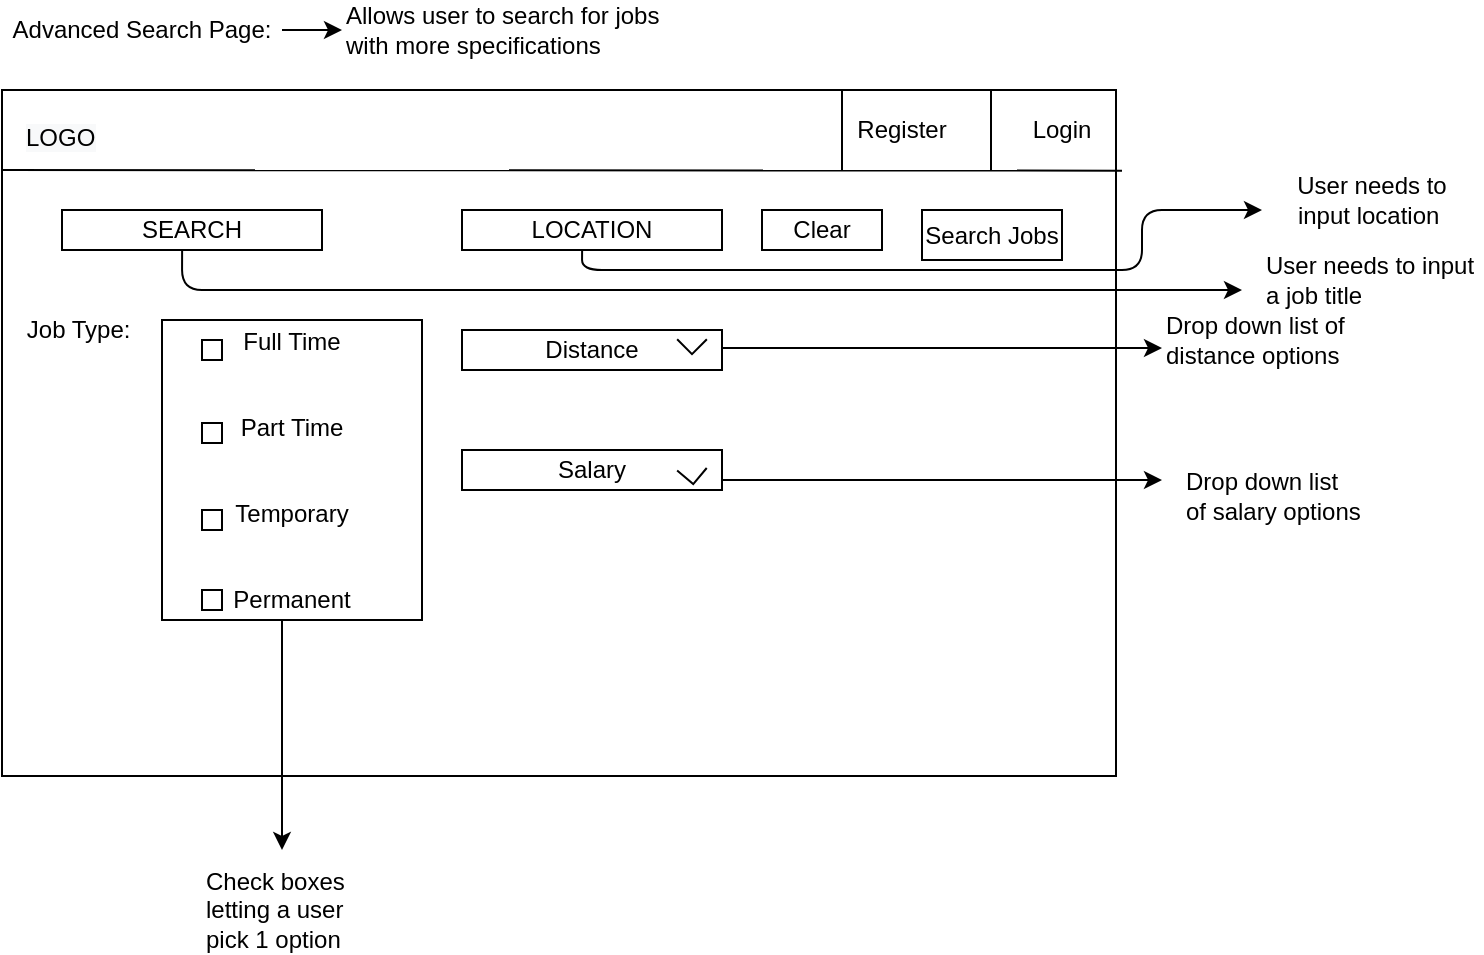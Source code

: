 <mxfile version="13.0.2" type="device"><diagram id="vr5RyJcUL5PKOMrjlyrG" name="Page-1"><mxGraphModel dx="782" dy="420" grid="0" gridSize="10" guides="1" tooltips="1" connect="1" arrows="1" fold="1" page="1" pageScale="1" pageWidth="827" pageHeight="1169" math="0" shadow="0"><root><mxCell id="0"/><mxCell id="1" parent="0"/><mxCell id="D8nRDUIrJ-CfU6Ihb0Op-34" value="" style="edgeStyle=orthogonalEdgeStyle;rounded=0;orthogonalLoop=1;jettySize=auto;html=1;" edge="1" parent="1" source="D8nRDUIrJ-CfU6Ihb0Op-1" target="D8nRDUIrJ-CfU6Ihb0Op-33"><mxGeometry relative="1" as="geometry"/></mxCell><mxCell id="D8nRDUIrJ-CfU6Ihb0Op-1" value="Advanced Search Page:" style="text;html=1;strokeColor=none;fillColor=none;align=center;verticalAlign=middle;whiteSpace=wrap;rounded=0;" vertex="1" parent="1"><mxGeometry x="40" y="40" width="140" height="20" as="geometry"/></mxCell><mxCell id="D8nRDUIrJ-CfU6Ihb0Op-33" value="Allows user to search for jobs with more specifications" style="text;html=1;strokeColor=none;fillColor=none;align=left;verticalAlign=middle;whiteSpace=wrap;rounded=0;" vertex="1" parent="1"><mxGeometry x="210" y="40" width="180" height="20" as="geometry"/></mxCell><mxCell id="D8nRDUIrJ-CfU6Ihb0Op-2" value="" style="rounded=0;whiteSpace=wrap;html=1;" vertex="1" parent="1"><mxGeometry x="40" y="80" width="557" height="343" as="geometry"/></mxCell><mxCell id="D8nRDUIrJ-CfU6Ihb0Op-3" value="" style="endArrow=none;html=1;entryX=1;entryY=0.126;entryDx=0;entryDy=0;entryPerimeter=0;" edge="1" parent="1"><mxGeometry width="50" height="50" relative="1" as="geometry"><mxPoint x="40" y="120" as="sourcePoint"/><mxPoint x="600" y="120.32" as="targetPoint"/></mxGeometry></mxCell><mxCell id="D8nRDUIrJ-CfU6Ihb0Op-4" value="SEARCH" style="rounded=0;whiteSpace=wrap;html=1;" vertex="1" parent="1"><mxGeometry x="70" y="140" width="130" height="20" as="geometry"/></mxCell><mxCell id="D8nRDUIrJ-CfU6Ihb0Op-5" value="LOCATION" style="rounded=0;whiteSpace=wrap;html=1;" vertex="1" parent="1"><mxGeometry x="270" y="140" width="130" height="20" as="geometry"/></mxCell><mxCell id="D8nRDUIrJ-CfU6Ihb0Op-6" value="Distance" style="rounded=0;whiteSpace=wrap;html=1;" vertex="1" parent="1"><mxGeometry x="270" y="200" width="130" height="20" as="geometry"/></mxCell><mxCell id="D8nRDUIrJ-CfU6Ihb0Op-7" value="Salary" style="rounded=0;whiteSpace=wrap;html=1;" vertex="1" parent="1"><mxGeometry x="270" y="260" width="130" height="20" as="geometry"/></mxCell><mxCell id="D8nRDUIrJ-CfU6Ihb0Op-9" value="Job Type:&amp;nbsp;" style="text;html=1;strokeColor=none;fillColor=none;align=center;verticalAlign=middle;whiteSpace=wrap;rounded=0;" vertex="1" parent="1"><mxGeometry x="50" y="190" width="60" height="20" as="geometry"/></mxCell><mxCell id="D8nRDUIrJ-CfU6Ihb0Op-10" value="" style="rounded=0;whiteSpace=wrap;html=1;" vertex="1" parent="1"><mxGeometry x="120" y="195" width="130" height="150" as="geometry"/></mxCell><mxCell id="D8nRDUIrJ-CfU6Ihb0Op-11" value="Full Time&lt;br&gt;&lt;br&gt;&lt;br&gt;Part Time&lt;br&gt;&lt;br&gt;&lt;br&gt;Temporary&lt;br&gt;&lt;br&gt;&lt;br&gt;Permanent" style="text;html=1;strokeColor=none;fillColor=none;align=center;verticalAlign=middle;whiteSpace=wrap;rounded=0;" vertex="1" parent="1"><mxGeometry x="125" y="195" width="120" height="150" as="geometry"/></mxCell><mxCell id="D8nRDUIrJ-CfU6Ihb0Op-12" value="" style="whiteSpace=wrap;html=1;aspect=fixed;" vertex="1" parent="1"><mxGeometry x="140" y="205" width="10" height="10" as="geometry"/></mxCell><mxCell id="D8nRDUIrJ-CfU6Ihb0Op-13" value="" style="whiteSpace=wrap;html=1;aspect=fixed;" vertex="1" parent="1"><mxGeometry x="140" y="290" width="10" height="10" as="geometry"/></mxCell><mxCell id="D8nRDUIrJ-CfU6Ihb0Op-14" value="" style="whiteSpace=wrap;html=1;aspect=fixed;" vertex="1" parent="1"><mxGeometry x="140" y="330" width="10" height="10" as="geometry"/></mxCell><mxCell id="D8nRDUIrJ-CfU6Ihb0Op-15" value="" style="whiteSpace=wrap;html=1;aspect=fixed;" vertex="1" parent="1"><mxGeometry x="140" y="246.5" width="10" height="10" as="geometry"/></mxCell><mxCell id="D8nRDUIrJ-CfU6Ihb0Op-23" value="" style="shape=partialRectangle;whiteSpace=wrap;html=1;top=0;left=0;fillColor=none;rotation=45;fontStyle=1" vertex="1" parent="1"><mxGeometry x="380" y="200" width="10" height="10" as="geometry"/></mxCell><mxCell id="D8nRDUIrJ-CfU6Ihb0Op-25" value="" style="shape=partialRectangle;whiteSpace=wrap;html=1;top=0;left=0;fillColor=none;rotation=40;" vertex="1" parent="1"><mxGeometry x="380" y="265" width="10" height="10" as="geometry"/></mxCell><mxCell id="D8nRDUIrJ-CfU6Ihb0Op-28" value="Clear" style="rounded=0;whiteSpace=wrap;html=1;" vertex="1" parent="1"><mxGeometry x="420" y="140" width="60" height="20" as="geometry"/></mxCell><mxCell id="D8nRDUIrJ-CfU6Ihb0Op-30" value="Search Jobs" style="rounded=0;whiteSpace=wrap;html=1;" vertex="1" parent="1"><mxGeometry x="500" y="140" width="70" height="25" as="geometry"/></mxCell><mxCell id="D8nRDUIrJ-CfU6Ihb0Op-32" value="&lt;!--StartFragment--&gt;&lt;span style=&quot;font-family: Helvetica; font-size: 12px; font-style: normal; font-variant-ligatures: normal; font-variant-caps: normal; font-weight: 400; letter-spacing: normal; orphans: 2; text-align: center; text-indent: 0px; text-transform: none; widows: 2; word-spacing: 0px; -webkit-text-stroke-width: 0px; background-color: rgb(248, 249, 250); text-decoration-style: initial; text-decoration-color: initial; float: none; display: inline !important;&quot;&gt;LOGO&lt;/span&gt;&lt;!--EndFragment--&gt;" style="text;whiteSpace=wrap;html=1;" vertex="1" parent="1"><mxGeometry x="50" y="90" width="40" height="20" as="geometry"/></mxCell><mxCell id="D8nRDUIrJ-CfU6Ihb0Op-35" value="Register" style="text;html=1;strokeColor=none;fillColor=none;align=center;verticalAlign=middle;whiteSpace=wrap;rounded=0;" vertex="1" parent="1"><mxGeometry x="470" y="90" width="40" height="20" as="geometry"/></mxCell><mxCell id="D8nRDUIrJ-CfU6Ihb0Op-36" value="Login" style="text;html=1;strokeColor=none;fillColor=none;align=center;verticalAlign=middle;whiteSpace=wrap;rounded=0;" vertex="1" parent="1"><mxGeometry x="550" y="90" width="40" height="20" as="geometry"/></mxCell><mxCell id="D8nRDUIrJ-CfU6Ihb0Op-37" value="" style="endArrow=none;html=1;" edge="1" parent="1"><mxGeometry width="50" height="50" relative="1" as="geometry"><mxPoint x="534.5" y="120" as="sourcePoint"/><mxPoint x="534.5" y="80" as="targetPoint"/></mxGeometry></mxCell><mxCell id="D8nRDUIrJ-CfU6Ihb0Op-38" value="" style="endArrow=none;html=1;" edge="1" parent="1"><mxGeometry width="50" height="50" relative="1" as="geometry"><mxPoint x="460" y="120" as="sourcePoint"/><mxPoint x="460" y="80" as="targetPoint"/></mxGeometry></mxCell><mxCell id="D8nRDUIrJ-CfU6Ihb0Op-40" value="" style="endArrow=classic;html=1;exitX=1;exitY=0.75;exitDx=0;exitDy=0;" edge="1" parent="1" source="D8nRDUIrJ-CfU6Ihb0Op-7"><mxGeometry width="50" height="50" relative="1" as="geometry"><mxPoint x="420" y="300" as="sourcePoint"/><mxPoint x="620" y="275" as="targetPoint"/></mxGeometry></mxCell><mxCell id="D8nRDUIrJ-CfU6Ihb0Op-41" value="Drop down list of salary options" style="text;html=1;strokeColor=none;fillColor=none;align=left;verticalAlign=middle;whiteSpace=wrap;rounded=0;" vertex="1" parent="1"><mxGeometry x="630" y="265" width="90" height="35" as="geometry"/></mxCell><mxCell id="D8nRDUIrJ-CfU6Ihb0Op-42" value="" style="endArrow=classic;html=1;exitX=1;exitY=0.75;exitDx=0;exitDy=0;" edge="1" parent="1"><mxGeometry width="50" height="50" relative="1" as="geometry"><mxPoint x="400" y="209" as="sourcePoint"/><mxPoint x="620" y="209" as="targetPoint"/></mxGeometry></mxCell><mxCell id="D8nRDUIrJ-CfU6Ihb0Op-43" value="Drop down list of distance options" style="text;html=1;strokeColor=none;fillColor=none;align=left;verticalAlign=middle;whiteSpace=wrap;rounded=0;" vertex="1" parent="1"><mxGeometry x="620" y="190" width="100" height="30" as="geometry"/></mxCell><mxCell id="D8nRDUIrJ-CfU6Ihb0Op-44" value="" style="endArrow=classic;html=1;" edge="1" parent="1"><mxGeometry width="50" height="50" relative="1" as="geometry"><mxPoint x="180" y="345" as="sourcePoint"/><mxPoint x="180" y="460" as="targetPoint"/></mxGeometry></mxCell><mxCell id="D8nRDUIrJ-CfU6Ihb0Op-45" value="Check boxes letting a user pick 1 option" style="text;html=1;strokeColor=none;fillColor=none;align=left;verticalAlign=middle;whiteSpace=wrap;rounded=0;" vertex="1" parent="1"><mxGeometry x="140" y="470" width="90" height="40" as="geometry"/></mxCell><mxCell id="D8nRDUIrJ-CfU6Ihb0Op-46" value="" style="endArrow=classic;html=1;exitX=0.462;exitY=1;exitDx=0;exitDy=0;exitPerimeter=0;" edge="1" parent="1" source="D8nRDUIrJ-CfU6Ihb0Op-4"><mxGeometry width="50" height="50" relative="1" as="geometry"><mxPoint x="120" y="180" as="sourcePoint"/><mxPoint x="660" y="180" as="targetPoint"/><Array as="points"><mxPoint x="130" y="180"/></Array></mxGeometry></mxCell><mxCell id="D8nRDUIrJ-CfU6Ihb0Op-47" value="User needs to input a job title" style="text;html=1;strokeColor=none;fillColor=none;align=left;verticalAlign=middle;whiteSpace=wrap;rounded=0;" vertex="1" parent="1"><mxGeometry x="670" y="170" width="110" height="10" as="geometry"/></mxCell><mxCell id="D8nRDUIrJ-CfU6Ihb0Op-48" value="" style="endArrow=classic;html=1;exitX=0.462;exitY=1;exitDx=0;exitDy=0;exitPerimeter=0;" edge="1" parent="1"><mxGeometry width="50" height="50" relative="1" as="geometry"><mxPoint x="330.06" y="160" as="sourcePoint"/><mxPoint x="670" y="140" as="targetPoint"/><Array as="points"><mxPoint x="330" y="170"/><mxPoint x="610" y="170"/><mxPoint x="610" y="140"/></Array></mxGeometry></mxCell><mxCell id="D8nRDUIrJ-CfU6Ihb0Op-49" value="User needs to input location&amp;nbsp;" style="text;html=1;strokeColor=none;fillColor=none;align=center;verticalAlign=middle;whiteSpace=wrap;rounded=0;" vertex="1" parent="1"><mxGeometry x="680" y="130" width="90" height="10" as="geometry"/></mxCell></root></mxGraphModel></diagram></mxfile>